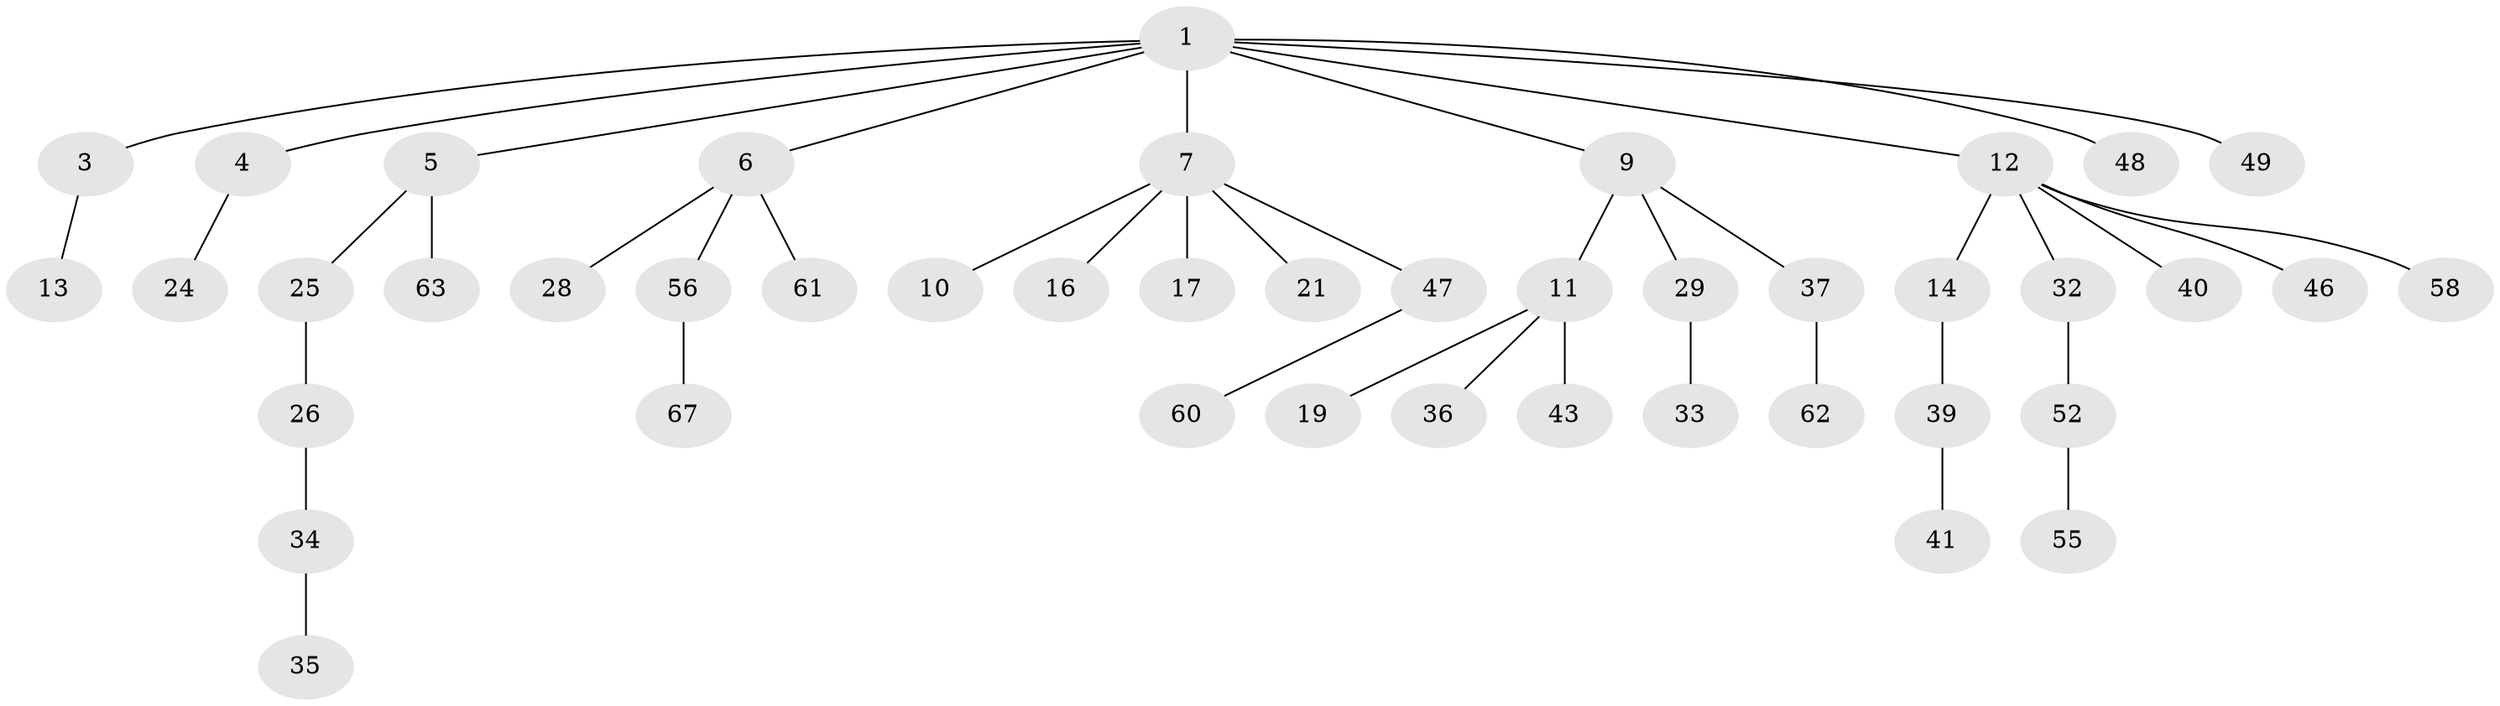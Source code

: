 // original degree distribution, {4: 0.05970149253731343, 7: 0.029850746268656716, 3: 0.14925373134328357, 2: 0.19402985074626866, 5: 0.029850746268656716, 1: 0.5373134328358209}
// Generated by graph-tools (version 1.1) at 2025/42/03/06/25 10:42:02]
// undirected, 44 vertices, 43 edges
graph export_dot {
graph [start="1"]
  node [color=gray90,style=filled];
  1 [super="+2"];
  3 [super="+18"];
  4 [super="+8"];
  5 [super="+15"];
  6 [super="+31"];
  7 [super="+59"];
  9 [super="+20"];
  10 [super="+44"];
  11;
  12 [super="+23"];
  13;
  14 [super="+22"];
  16;
  17;
  19;
  21 [super="+66"];
  24 [super="+27"];
  25;
  26 [super="+30"];
  28 [super="+38"];
  29;
  32 [super="+50"];
  33 [super="+42"];
  34 [super="+54"];
  35;
  36 [super="+51"];
  37 [super="+45"];
  39;
  40;
  41 [super="+53"];
  43;
  46;
  47 [super="+65"];
  48;
  49;
  52 [super="+64"];
  55;
  56 [super="+57"];
  58;
  60;
  61;
  62;
  63;
  67;
  1 -- 6;
  1 -- 9;
  1 -- 12;
  1 -- 48;
  1 -- 49;
  1 -- 3;
  1 -- 4;
  1 -- 5;
  1 -- 7;
  3 -- 13;
  4 -- 24;
  5 -- 25;
  5 -- 63;
  6 -- 28;
  6 -- 56;
  6 -- 61;
  7 -- 10;
  7 -- 16;
  7 -- 17;
  7 -- 21;
  7 -- 47;
  9 -- 11;
  9 -- 29;
  9 -- 37;
  11 -- 19;
  11 -- 36;
  11 -- 43;
  12 -- 14;
  12 -- 32;
  12 -- 46;
  12 -- 40;
  12 -- 58;
  14 -- 39;
  25 -- 26;
  26 -- 34;
  29 -- 33;
  32 -- 52;
  34 -- 35;
  37 -- 62;
  39 -- 41;
  47 -- 60;
  52 -- 55;
  56 -- 67;
}
